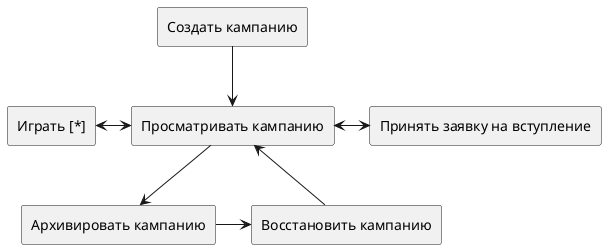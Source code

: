@startuml
rectangle "Создать кампанию" as createRoom
rectangle "Просматривать кампанию" as viewRoom
rectangle "Принять заявку на вступление" as acceptJoin
rectangle "Играть [*]" as play
rectangle "Архивировать кампанию" as archiveRoom
rectangle "Восстановить кампанию" as restoreRoom

createRoom-->viewRoom
viewRoom<-R->acceptJoin
viewRoom<-L->play
viewRoom-->archiveRoom
archiveRoom-R->restoreRoom
restoreRoom-U->viewRoom
@enduml
